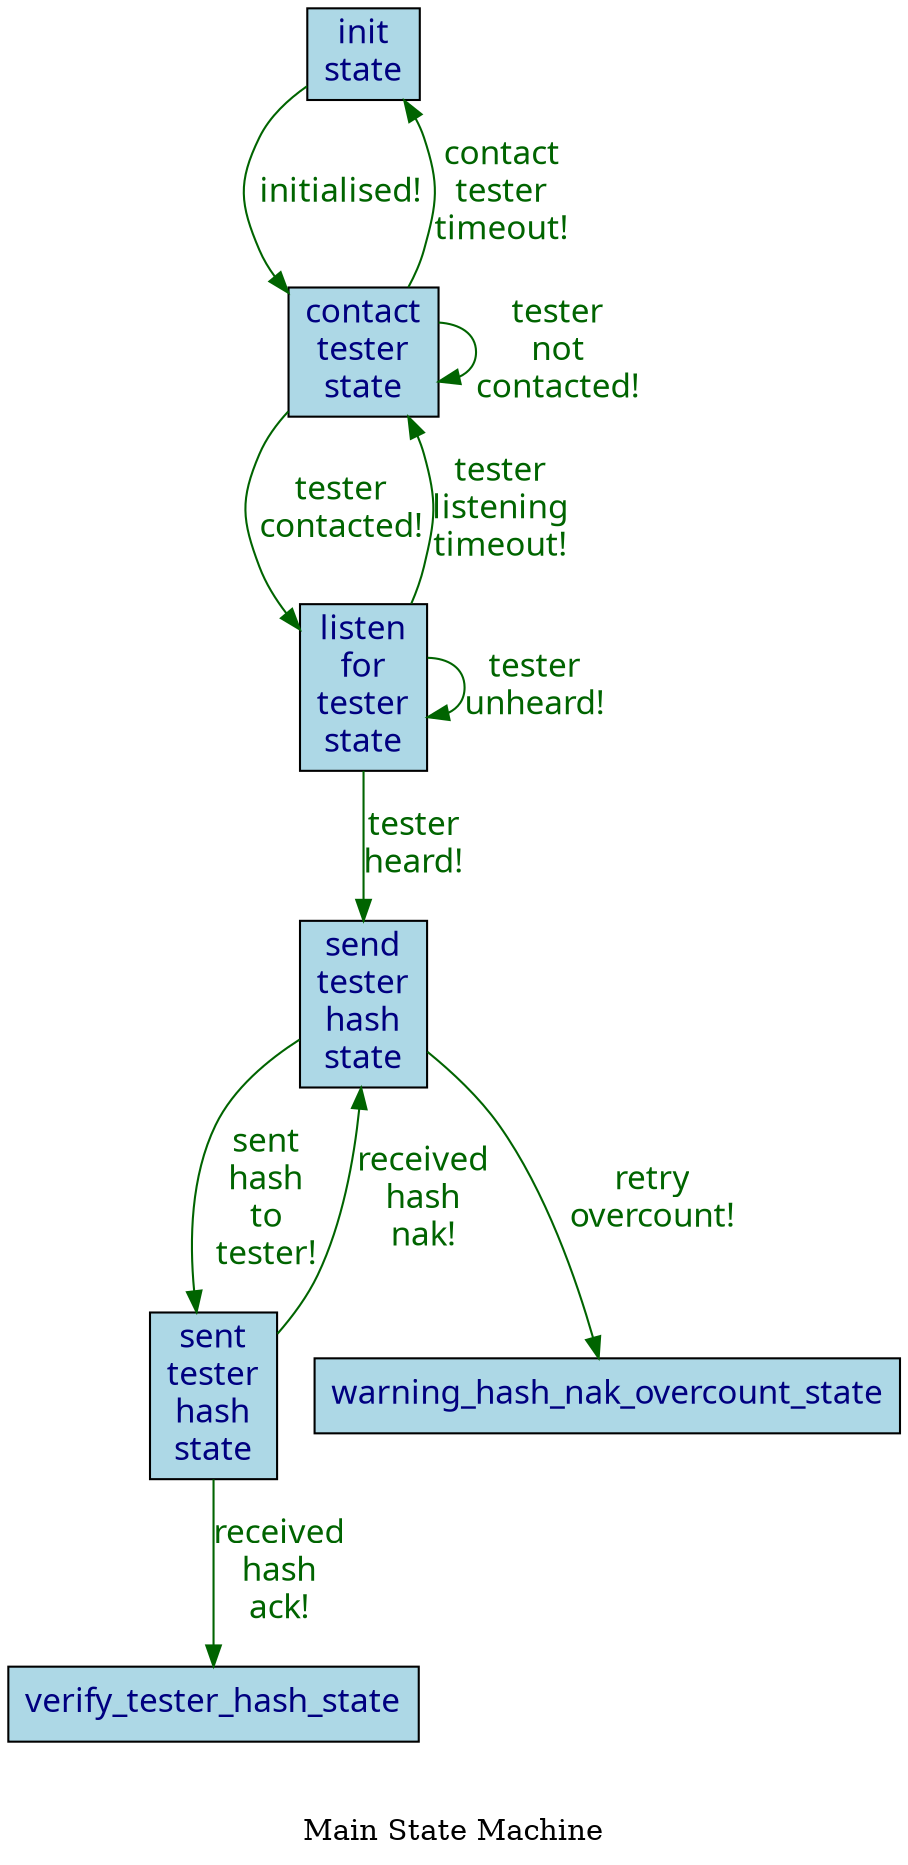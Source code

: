 digraph draw_state_machine {
  graph [bgcolor = white, label = "\n\nMain State Machine", rankdir = "UD"];
  edge [color = darkgreen, fontcolor = darkgreen, fontname = "verdana", fontsize = "16", url = "http://google.com"];
  node [color = black, fillcolor = lightblue, fontcolor = navyblue, fontname = "verdana", fontsize = "16", shape = box, style = filled, url = "http://google.com"];
  init_state [label = "init\nstate"];
  init_state -> contact_tester_state [label = "initialised!"];
  contact_tester_state [label = "contact\ntester\nstate"];
  contact_tester_state -> contact_tester_state [label = "tester\nnot\ncontacted!"];
  contact_tester_state [label = "contact\ntester\nstate"];
  contact_tester_state -> listen_for_tester_state [label = "tester\ncontacted!"];
  contact_tester_state [label = "contact\ntester\nstate"];
  contact_tester_state -> init_state [label = "contact\ntester\ntimeout!"];
  listen_for_tester_state [label = "listen\nfor\ntester\nstate"];
  listen_for_tester_state -> listen_for_tester_state [label = "tester\nunheard!"];
  listen_for_tester_state [label = "listen\nfor\ntester\nstate"];
  listen_for_tester_state -> send_tester_hash_state [label = "tester\nheard!"];
  listen_for_tester_state [label = "listen\nfor\ntester\nstate"];
  listen_for_tester_state -> contact_tester_state [label = "tester\nlistening\ntimeout!"];
  send_tester_hash_state [label = "send\ntester\nhash\nstate"];
  send_tester_hash_state -> sent_tester_hash_state [label = "sent\nhash\nto\ntester!"];
  send_tester_hash_state [label = "send\ntester\nhash\nstate"];
  send_tester_hash_state -> warning_hash_nak_overcount_state [label = "retry\novercount!"];
  sent_tester_hash_state [label = "sent\ntester\nhash\nstate"];
  sent_tester_hash_state -> verify_tester_hash_state [label = "received\nhash\nack!"];
  sent_tester_hash_state [label = "sent\ntester\nhash\nstate"];
  sent_tester_hash_state -> send_tester_hash_state [label = "received\nhash\nnak!"];
}
